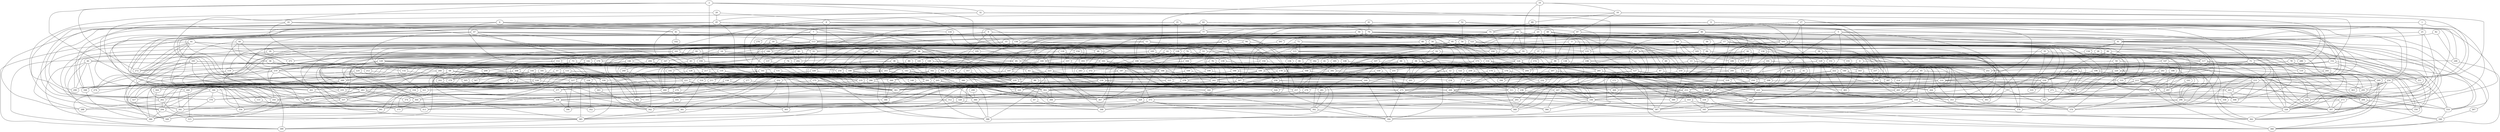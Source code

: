 strict graph "gnp_random_graph(400,0.015)" {
0;
1;
2;
3;
4;
5;
6;
7;
8;
9;
10;
11;
12;
13;
14;
15;
16;
17;
18;
19;
20;
21;
22;
23;
24;
25;
26;
27;
28;
29;
30;
31;
32;
33;
34;
35;
36;
37;
38;
39;
40;
41;
42;
43;
44;
45;
46;
47;
48;
49;
50;
51;
52;
53;
54;
55;
56;
57;
58;
59;
60;
61;
62;
63;
64;
65;
66;
67;
68;
69;
70;
71;
72;
73;
74;
75;
76;
77;
78;
79;
80;
81;
82;
83;
84;
85;
86;
87;
88;
89;
90;
91;
92;
93;
94;
95;
96;
97;
98;
99;
100;
101;
102;
103;
104;
105;
106;
107;
108;
109;
110;
111;
112;
113;
114;
115;
116;
117;
118;
119;
120;
121;
122;
123;
124;
125;
126;
127;
128;
129;
130;
131;
132;
133;
134;
135;
136;
137;
138;
139;
140;
141;
142;
143;
144;
145;
146;
147;
148;
149;
150;
151;
152;
153;
154;
155;
156;
157;
158;
159;
160;
161;
162;
163;
164;
165;
166;
167;
168;
169;
170;
171;
172;
173;
174;
175;
176;
177;
178;
179;
180;
181;
182;
183;
184;
185;
186;
187;
188;
189;
190;
191;
192;
193;
194;
195;
196;
197;
198;
199;
200;
201;
202;
203;
204;
205;
206;
207;
208;
209;
210;
211;
212;
213;
214;
215;
216;
217;
218;
219;
220;
221;
222;
223;
224;
225;
226;
227;
228;
229;
230;
231;
232;
233;
234;
235;
236;
237;
238;
239;
240;
241;
242;
243;
244;
245;
246;
247;
248;
249;
250;
251;
252;
253;
254;
255;
256;
257;
258;
259;
260;
261;
262;
263;
264;
265;
266;
267;
268;
269;
270;
271;
272;
273;
274;
275;
276;
277;
278;
279;
280;
281;
282;
283;
284;
285;
286;
287;
288;
289;
290;
291;
292;
293;
294;
295;
296;
297;
298;
299;
300;
301;
302;
303;
304;
305;
306;
307;
308;
309;
310;
311;
312;
313;
314;
315;
316;
317;
318;
319;
320;
321;
322;
323;
324;
325;
326;
327;
328;
329;
330;
331;
332;
333;
334;
335;
336;
337;
338;
339;
340;
341;
342;
343;
344;
345;
346;
347;
348;
349;
350;
351;
352;
353;
354;
355;
356;
357;
358;
359;
360;
361;
362;
363;
364;
365;
366;
367;
368;
369;
370;
371;
372;
373;
374;
375;
376;
377;
378;
379;
380;
381;
382;
383;
384;
385;
386;
387;
388;
389;
390;
391;
392;
393;
394;
395;
396;
397;
398;
399;
0 -- 34  [is_available=True, prob="0.803860289751"];
0 -- 292  [is_available=True, prob="0.362776438798"];
0 -- 198  [is_available=True, prob="1.0"];
0 -- 166  [is_available=True, prob="0.0948064575011"];
0 -- 169  [is_available=True, prob="0.67078434593"];
0 -- 43  [is_available=True, prob="0.13851104104"];
0 -- 397  [is_available=True, prob="0.87994953958"];
0 -- 14  [is_available=True, prob="0.901237604186"];
0 -- 113  [is_available=True, prob="0.766218552049"];
0 -- 372  [is_available=True, prob="0.956643808852"];
0 -- 216  [is_available=True, prob="0.68023692278"];
1 -- 25  [is_available=True, prob="0.450570810581"];
1 -- 350  [is_available=True, prob="1.0"];
1 -- 273  [is_available=True, prob="0.78910641579"];
2 -- 32  [is_available=True, prob="1.0"];
2 -- 272  [is_available=True, prob="0.397283395738"];
2 -- 360  [is_available=True, prob="0.0818031199598"];
2 -- 301  [is_available=True, prob="1.0"];
2 -- 270  [is_available=True, prob="0.902737623383"];
2 -- 48  [is_available=True, prob="1.0"];
2 -- 125  [is_available=True, prob="0.533489248447"];
3 -- 106  [is_available=True, prob="0.953439346361"];
3 -- 363  [is_available=True, prob="0.27572842253"];
3 -- 138  [is_available=True, prob="0.486786696175"];
3 -- 86  [is_available=True, prob="0.849907978805"];
3 -- 309  [is_available=True, prob="0.602758631271"];
4 -- 184  [is_available=True, prob="0.762377523691"];
4 -- 297  [is_available=True, prob="0.0979495141691"];
4 -- 163  [is_available=True, prob="0.508462807815"];
5 -- 264  [is_available=True, prob="0.150390366004"];
5 -- 298  [is_available=True, prob="0.47106670325"];
5 -- 113  [is_available=True, prob="0.533458429379"];
5 -- 306  [is_available=True, prob="0.683344691614"];
5 -- 316  [is_available=True, prob="0.444114754588"];
5 -- 253  [is_available=True, prob="0.608041080823"];
5 -- 255  [is_available=True, prob="0.828384492741"];
6 -- 354  [is_available=True, prob="0.571983717709"];
6 -- 260  [is_available=True, prob="1.0"];
6 -- 262  [is_available=True, prob="0.241929097528"];
6 -- 145  [is_available=True, prob="0.71915455846"];
6 -- 81  [is_available=True, prob="0.185219903663"];
6 -- 116  [is_available=True, prob="0.278112228677"];
7 -- 113  [is_available=True, prob="1.0"];
7 -- 394  [is_available=True, prob="0.201983428851"];
7 -- 276  [is_available=True, prob="1.0"];
7 -- 390  [is_available=True, prob="0.76429537872"];
7 -- 335  [is_available=True, prob="1.0"];
8 -- 97  [is_available=True, prob="0.874506644127"];
8 -- 290  [is_available=True, prob="0.688429030368"];
8 -- 323  [is_available=True, prob="0.730440353625"];
8 -- 135  [is_available=True, prob="0.481979172316"];
8 -- 380  [is_available=True, prob="1.0"];
8 -- 291  [is_available=True, prob="0.636453674219"];
8 -- 156  [is_available=True, prob="0.0730970716839"];
9 -- 321  [is_available=True, prob="0.209154030671"];
9 -- 226  [is_available=True, prob="0.0495810382357"];
9 -- 233  [is_available=True, prob="0.4474080128"];
9 -- 75  [is_available=True, prob="0.371243779411"];
9 -- 322  [is_available=True, prob="0.324952964481"];
9 -- 397  [is_available=True, prob="0.0297218081856"];
9 -- 354  [is_available=True, prob="0.528068088505"];
9 -- 317  [is_available=True, prob="0.347092477796"];
10 -- 105  [is_available=True, prob="0.745099898846"];
10 -- 18  [is_available=True, prob="0.876336648909"];
10 -- 55  [is_available=True, prob="0.811092909001"];
10 -- 254  [is_available=True, prob="0.695428780412"];
10 -- 23  [is_available=True, prob="0.594739324392"];
11 -- 104  [is_available=True, prob="1.0"];
11 -- 278  [is_available=True, prob="1.0"];
11 -- 197  [is_available=True, prob="1.0"];
11 -- 150  [is_available=True, prob="0.453200934742"];
11 -- 223  [is_available=True, prob="1.0"];
12 -- 347  [is_available=True, prob="1.0"];
12 -- 234  [is_available=True, prob="1.0"];
12 -- 339  [is_available=True, prob="0.691575925539"];
13 -- 106  [is_available=True, prob="0.412599696243"];
13 -- 323  [is_available=True, prob="1.0"];
13 -- 237  [is_available=True, prob="0.281102153438"];
13 -- 341  [is_available=True, prob="0.247159601413"];
14 -- 101  [is_available=True, prob="1.0"];
14 -- 392  [is_available=True, prob="0.920419045525"];
14 -- 43  [is_available=True, prob="0.245661289989"];
14 -- 238  [is_available=True, prob="0.893283313997"];
14 -- 179  [is_available=True, prob="1.0"];
14 -- 334  [is_available=True, prob="1.0"];
14 -- 371  [is_available=True, prob="0.505030725614"];
14 -- 379  [is_available=True, prob="0.0307677132068"];
14 -- 229  [is_available=True, prob="1.0"];
15 -- 128  [is_available=True, prob="1.0"];
15 -- 361  [is_available=True, prob="0.481968049576"];
15 -- 182  [is_available=True, prob="0.0854944188571"];
15 -- 385  [is_available=True, prob="0.227580141016"];
16 -- 168  [is_available=True, prob="0.404122254186"];
16 -- 41  [is_available=True, prob="0.275886650855"];
16 -- 36  [is_available=True, prob="0.798724107145"];
16 -- 157  [is_available=True, prob="0.388015633323"];
16 -- 297  [is_available=True, prob="0.129121084576"];
17 -- 160  [is_available=True, prob="0.0618996394943"];
17 -- 98  [is_available=True, prob="0.996977200925"];
17 -- 196  [is_available=True, prob="1.0"];
17 -- 86  [is_available=True, prob="0.435173242001"];
17 -- 397  [is_available=True, prob="0.0830466716551"];
17 -- 143  [is_available=True, prob="1.0"];
17 -- 370  [is_available=True, prob="0.810470638673"];
17 -- 182  [is_available=True, prob="0.00542284290874"];
18 -- 97  [is_available=True, prob="0.51292598319"];
18 -- 69  [is_available=True, prob="0.69641625269"];
18 -- 152  [is_available=True, prob="1.0"];
18 -- 188  [is_available=True, prob="0.804116873689"];
18 -- 254  [is_available=True, prob="1.0"];
19 -- 120  [is_available=True, prob="0.635608228323"];
19 -- 288  [is_available=True, prob="1.0"];
19 -- 51  [is_available=True, prob="0.14356809206"];
19 -- 292  [is_available=True, prob="0.900307406355"];
20 -- 355  [is_available=True, prob="0.573924682291"];
20 -- 45  [is_available=True, prob="0.565261385749"];
20 -- 341  [is_available=True, prob="1.0"];
21 -- 128  [is_available=True, prob="0.101524644004"];
21 -- 177  [is_available=True, prob="0.562678386909"];
21 -- 180  [is_available=True, prob="0.570164759775"];
21 -- 246  [is_available=True, prob="0.413428813615"];
21 -- 79  [is_available=True, prob="1.0"];
22 -- 101  [is_available=True, prob="0.639798318723"];
22 -- 201  [is_available=True, prob="1.0"];
22 -- 139  [is_available=True, prob="1.0"];
22 -- 337  [is_available=True, prob="0.556673467184"];
22 -- 375  [is_available=True, prob="1.0"];
22 -- 316  [is_available=True, prob="1.0"];
23 -- 332  [is_available=True, prob="0.0139776324549"];
23 -- 172  [is_available=True, prob="1.0"];
23 -- 80  [is_available=True, prob="1.0"];
23 -- 246  [is_available=True, prob="0.224805811532"];
23 -- 152  [is_available=True, prob="0.385351416347"];
23 -- 281  [is_available=True, prob="1.0"];
24 -- 81  [is_available=True, prob="0.12703224515"];
24 -- 179  [is_available=True, prob="0.996597891849"];
24 -- 227  [is_available=True, prob="0.196901388199"];
24 -- 350  [is_available=True, prob="0.0244664628347"];
24 -- 169  [is_available=True, prob="1.0"];
25 -- 296  [is_available=True, prob="0.385012378957"];
25 -- 91  [is_available=True, prob="0.255297163831"];
25 -- 295  [is_available=True, prob="1.0"];
26 -- 200  [is_available=True, prob="0.616737145233"];
26 -- 345  [is_available=True, prob="0.579118491924"];
26 -- 178  [is_available=True, prob="1.0"];
26 -- 214  [is_available=True, prob="0.614541464994"];
26 -- 198  [is_available=True, prob="1.0"];
27 -- 160  [is_available=True, prob="1.0"];
27 -- 71  [is_available=True, prob="0.835547501373"];
27 -- 77  [is_available=True, prob="1.0"];
27 -- 111  [is_available=True, prob="0.711918663175"];
27 -- 307  [is_available=True, prob="0.261187545688"];
27 -- 248  [is_available=True, prob="0.0133014870266"];
27 -- 249  [is_available=True, prob="0.634260417686"];
27 -- 189  [is_available=True, prob="0.69425177597"];
27 -- 254  [is_available=True, prob="1.0"];
27 -- 31  [is_available=True, prob="0.248077027383"];
28 -- 177  [is_available=True, prob="0.0410356683551"];
28 -- 370  [is_available=True, prob="0.668808154989"];
28 -- 317  [is_available=True, prob="0.0136705678817"];
29 -- 40  [is_available=True, prob="0.451329972847"];
29 -- 274  [is_available=True, prob="0.998927453468"];
29 -- 300  [is_available=True, prob="0.824350976343"];
29 -- 167  [is_available=True, prob="0.222374960016"];
30 -- 84  [is_available=True, prob="0.29723225313"];
31 -- 307  [is_available=True, prob="0.788220216439"];
31 -- 389  [is_available=True, prob="0.914421942166"];
31 -- 353  [is_available=True, prob="0.669380255645"];
32 -- 343  [is_available=True, prob="1.0"];
32 -- 220  [is_available=True, prob="0.546046651842"];
32 -- 45  [is_available=True, prob="0.391106539077"];
32 -- 287  [is_available=True, prob="0.00807188810596"];
33 -- 257  [is_available=True, prob="1.0"];
33 -- 100  [is_available=True, prob="0.926971660457"];
33 -- 55  [is_available=True, prob="0.214530333402"];
33 -- 301  [is_available=True, prob="0.240203625673"];
33 -- 238  [is_available=True, prob="0.111362592492"];
33 -- 176  [is_available=True, prob="1.0"];
33 -- 370  [is_available=True, prob="1.0"];
33 -- 51  [is_available=True, prob="1.0"];
33 -- 151  [is_available=True, prob="1.0"];
33 -- 90  [is_available=True, prob="0.463897375253"];
33 -- 91  [is_available=True, prob="0.787724933582"];
33 -- 316  [is_available=True, prob="1.0"];
33 -- 287  [is_available=True, prob="0.12096958283"];
34 -- 129  [is_available=True, prob="0.70869525044"];
34 -- 258  [is_available=True, prob="0.407654169043"];
34 -- 260  [is_available=True, prob="1.0"];
34 -- 137  [is_available=True, prob="1.0"];
34 -- 332  [is_available=True, prob="0.0710277438559"];
34 -- 173  [is_available=True, prob="0.902483564008"];
34 -- 256  [is_available=True, prob="1.0"];
34 -- 86  [is_available=True, prob="0.226456100205"];
34 -- 292  [is_available=True, prob="0.433341589469"];
34 -- 378  [is_available=True, prob="1.0"];
34 -- 60  [is_available=True, prob="0.477999834275"];
34 -- 319  [is_available=True, prob="0.824149799232"];
35 -- 393  [is_available=True, prob="0.265833542796"];
35 -- 351  [is_available=True, prob="0.111670921836"];
35 -- 99  [is_available=True, prob="0.79154787418"];
35 -- 316  [is_available=True, prob="0.715414046643"];
35 -- 223  [is_available=True, prob="0.69387302047"];
36 -- 231  [is_available=True, prob="0.112926938196"];
36 -- 302  [is_available=True, prob="0.790635714243"];
36 -- 210  [is_available=True, prob="1.0"];
36 -- 372  [is_available=True, prob="1.0"];
36 -- 110  [is_available=True, prob="1.0"];
37 -- 251  [is_available=True, prob="1.0"];
37 -- 100  [is_available=True, prob="1.0"];
37 -- 387  [is_available=True, prob="0.266180212678"];
37 -- 182  [is_available=True, prob="1.0"];
38 -- 353  [is_available=True, prob="1.0"];
38 -- 290  [is_available=True, prob="0.689204636322"];
38 -- 327  [is_available=True, prob="1.0"];
38 -- 306  [is_available=True, prob="1.0"];
38 -- 143  [is_available=True, prob="1.0"];
38 -- 210  [is_available=True, prob="0.523036528674"];
38 -- 378  [is_available=True, prob="1.0"];
39 -- 189  [is_available=True, prob="0.240025627684"];
39 -- 310  [is_available=True, prob="1.0"];
39 -- 151  [is_available=True, prob="0.653007990431"];
40 -- 290  [is_available=True, prob="1.0"];
40 -- 169  [is_available=True, prob="1.0"];
40 -- 386  [is_available=True, prob="0.238231518726"];
40 -- 302  [is_available=True, prob="0.442184759268"];
40 -- 349  [is_available=True, prob="1.0"];
40 -- 274  [is_available=True, prob="0.612464613924"];
41 -- 176  [is_available=True, prob="0.0586087224704"];
41 -- 368  [is_available=True, prob="0.127334400412"];
41 -- 294  [is_available=True, prob="1.0"];
41 -- 353  [is_available=True, prob="0.72153418473"];
42 -- 225  [is_available=True, prob="0.543261195278"];
42 -- 79  [is_available=True, prob="0.355325391527"];
42 -- 305  [is_available=True, prob="1.0"];
42 -- 291  [is_available=True, prob="0.436162750263"];
42 -- 71  [is_available=True, prob="1.0"];
43 -- 209  [is_available=True, prob="0.486465730265"];
43 -- 311  [is_available=True, prob="1.0"];
43 -- 344  [is_available=True, prob="0.672019035121"];
43 -- 57  [is_available=True, prob="0.882020577249"];
44 -- 132  [is_available=True, prob="0.733485338786"];
44 -- 115  [is_available=True, prob="0.98485964033"];
44 -- 53  [is_available=True, prob="0.336568402824"];
44 -- 343  [is_available=True, prob="0.367142796286"];
44 -- 58  [is_available=True, prob="0.214967661257"];
44 -- 63  [is_available=True, prob="0.755476897315"];
45 -- 288  [is_available=True, prob="0.248714203177"];
45 -- 361  [is_available=True, prob="0.359867742838"];
45 -- 75  [is_available=True, prob="0.471977953886"];
45 -- 301  [is_available=True, prob="1.0"];
45 -- 367  [is_available=True, prob="0.854251273398"];
45 -- 371  [is_available=True, prob="0.644019285926"];
45 -- 255  [is_available=True, prob="0.751846519494"];
46 -- 100  [is_available=True, prob="0.620628565223"];
46 -- 103  [is_available=True, prob="0.998268228888"];
46 -- 395  [is_available=True, prob="0.57374523277"];
46 -- 319  [is_available=True, prob="0.846824626818"];
46 -- 182  [is_available=True, prob="1.0"];
46 -- 218  [is_available=True, prob="0.246076101292"];
46 -- 95  [is_available=True, prob="0.40604616663"];
46 -- 127  [is_available=True, prob="1.0"];
47 -- 228  [is_available=True, prob="0.891893361257"];
47 -- 229  [is_available=True, prob="0.874711760043"];
47 -- 301  [is_available=True, prob="0.899979868577"];
47 -- 142  [is_available=True, prob="1.0"];
47 -- 272  [is_available=True, prob="0.320760467621"];
47 -- 188  [is_available=True, prob="1.0"];
47 -- 94  [is_available=True, prob="0.0037579306478"];
47 -- 165  [is_available=True, prob="0.931225502914"];
48 -- 219  [is_available=True, prob="0.0149507956177"];
48 -- 117  [is_available=True, prob="1.0"];
48 -- 243  [is_available=True, prob="0.376188184047"];
49 -- 96  [is_available=True, prob="0.660548392858"];
49 -- 71  [is_available=True, prob="1.0"];
49 -- 232  [is_available=True, prob="1.0"];
49 -- 80  [is_available=True, prob="0.51749254068"];
49 -- 117  [is_available=True, prob="1.0"];
49 -- 90  [is_available=True, prob="0.963355912197"];
50 -- 385  [is_available=True, prob="0.0727793459353"];
50 -- 121  [is_available=True, prob="0.781971299693"];
50 -- 114  [is_available=True, prob="0.975711072164"];
50 -- 162  [is_available=True, prob="0.0142300340979"];
50 -- 95  [is_available=True, prob="1.0"];
51 -- 388  [is_available=True, prob="0.492597701951"];
51 -- 117  [is_available=True, prob="0.327945140117"];
51 -- 141  [is_available=True, prob="0.202653870037"];
52 -- 242  [is_available=True, prob="0.852438019752"];
52 -- 99  [is_available=True, prob="1.0"];
52 -- 77  [is_available=True, prob="0.347889486261"];
52 -- 54  [is_available=True, prob="0.736525075433"];
52 -- 127  [is_available=True, prob="0.58878589979"];
53 -- 176  [is_available=True, prob="1.0"];
53 -- 234  [is_available=True, prob="0.8487198904"];
53 -- 155  [is_available=True, prob="0.11360215081"];
53 -- 85  [is_available=True, prob="0.0908541619069"];
54 -- 128  [is_available=True, prob="0.0196565268619"];
54 -- 150  [is_available=True, prob="1.0"];
54 -- 295  [is_available=True, prob="1.0"];
54 -- 246  [is_available=True, prob="0.967555845686"];
54 -- 87  [is_available=True, prob="0.281390143196"];
54 -- 350  [is_available=True, prob="0.422042019484"];
54 -- 319  [is_available=True, prob="1.0"];
55 -- 287  [is_available=True, prob="1.0"];
55 -- 107  [is_available=True, prob="0.575627607125"];
55 -- 235  [is_available=True, prob="0.90459117401"];
56 -- 291  [is_available=True, prob="0.0730677798461"];
56 -- 139  [is_available=True, prob="0.599808994885"];
56 -- 85  [is_available=True, prob="0.899913741023"];
56 -- 142  [is_available=True, prob="0.442130282248"];
57 -- 336  [is_available=True, prob="0.343941168851"];
57 -- 289  [is_available=True, prob="0.521366054224"];
57 -- 303  [is_available=True, prob="1.0"];
58 -- 272  [is_available=True, prob="1.0"];
58 -- 212  [is_available=True, prob="0.529345245055"];
58 -- 330  [is_available=True, prob="0.267232148246"];
59 -- 316  [is_available=True, prob="0.815309997588"];
59 -- 220  [is_available=True, prob="1.0"];
59 -- 175  [is_available=True, prob="1.0"];
60 -- 216  [is_available=True, prob="0.637237693459"];
60 -- 238  [is_available=True, prob="0.129845197784"];
61 -- 96  [is_available=True, prob="0.708100291677"];
61 -- 194  [is_available=True, prob="0.235543809993"];
61 -- 68  [is_available=True, prob="0.691834877357"];
61 -- 391  [is_available=True, prob="0.919354092978"];
61 -- 201  [is_available=True, prob="0.676078415429"];
61 -- 399  [is_available=True, prob="0.117564104665"];
61 -- 272  [is_available=True, prob="0.977501307891"];
61 -- 307  [is_available=True, prob="0.243293530112"];
61 -- 375  [is_available=True, prob="1.0"];
61 -- 313  [is_available=True, prob="0.196967731365"];
62 -- 320  [is_available=True, prob="0.811029685541"];
62 -- 290  [is_available=True, prob="0.148398884068"];
62 -- 393  [is_available=True, prob="0.709204984401"];
62 -- 237  [is_available=True, prob="0.251216708305"];
62 -- 77  [is_available=True, prob="0.341836142013"];
62 -- 215  [is_available=True, prob="1.0"];
62 -- 348  [is_available=True, prob="1.0"];
63 -- 281  [is_available=True, prob="0.663693588345"];
63 -- 67  [is_available=True, prob="1.0"];
63 -- 361  [is_available=True, prob="0.525969909249"];
63 -- 287  [is_available=True, prob="0.0855663167949"];
64 -- 130  [is_available=True, prob="0.0648719657939"];
64 -- 394  [is_available=True, prob="0.504929222784"];
64 -- 238  [is_available=True, prob="0.16911403409"];
64 -- 83  [is_available=True, prob="0.128411969301"];
64 -- 375  [is_available=True, prob="0.768809402785"];
64 -- 189  [is_available=True, prob="0.998973090357"];
65 -- 345  [is_available=True, prob="0.294989790731"];
65 -- 211  [is_available=True, prob="0.821753646697"];
65 -- 318  [is_available=True, prob="0.939601123346"];
65 -- 271  [is_available=True, prob="0.926597107266"];
66 -- 204  [is_available=True, prob="1.0"];
66 -- 242  [is_available=True, prob="1.0"];
66 -- 140  [is_available=True, prob="0.0321652110114"];
66 -- 244  [is_available=True, prob="0.000850614264722"];
66 -- 262  [is_available=True, prob="1.0"];
67 -- 398  [is_available=True, prob="0.664592550695"];
68 -- 227  [is_available=True, prob="0.310477035514"];
68 -- 325  [is_available=True, prob="0.789466574603"];
68 -- 393  [is_available=True, prob="0.653659020691"];
68 -- 268  [is_available=True, prob="0.6651385381"];
68 -- 377  [is_available=True, prob="0.583176201193"];
68 -- 283  [is_available=True, prob="0.366728009563"];
69 -- 75  [is_available=True, prob="0.311178161149"];
70 -- 164  [is_available=True, prob="1.0"];
70 -- 325  [is_available=True, prob="0.679330564441"];
70 -- 243  [is_available=True, prob="1.0"];
70 -- 109  [is_available=True, prob="0.390913485775"];
70 -- 275  [is_available=True, prob="0.831404374289"];
70 -- 90  [is_available=True, prob="0.0748359469779"];
71 -- 251  [is_available=True, prob="0.245803669028"];
71 -- 358  [is_available=True, prob="0.344506829335"];
71 -- 370  [is_available=True, prob="1.0"];
71 -- 215  [is_available=True, prob="0.322870462692"];
71 -- 266  [is_available=True, prob="1.0"];
72 -- 201  [is_available=True, prob="0.786426885492"];
72 -- 204  [is_available=True, prob="0.186292557448"];
72 -- 206  [is_available=True, prob="1.0"];
72 -- 90  [is_available=True, prob="0.655265995781"];
72 -- 123  [is_available=True, prob="0.154608730375"];
72 -- 223  [is_available=True, prob="0.899353530067"];
73 -- 338  [is_available=True, prob="0.359262401258"];
73 -- 203  [is_available=True, prob="0.725481682913"];
73 -- 370  [is_available=True, prob="1.0"];
73 -- 119  [is_available=True, prob="1.0"];
74 -- 328  [is_available=True, prob="0.536286951986"];
74 -- 284  [is_available=True, prob="1.0"];
74 -- 221  [is_available=True, prob="0.372647992347"];
74 -- 143  [is_available=True, prob="0.361013093938"];
75 -- 294  [is_available=True, prob="0.000127871079372"];
75 -- 392  [is_available=True, prob="1.0"];
75 -- 254  [is_available=True, prob="0.622038196933"];
75 -- 95  [is_available=True, prob="0.583704895702"];
76 -- 304  [is_available=True, prob="0.0415995487305"];
76 -- 106  [is_available=True, prob="0.864157499016"];
76 -- 324  [is_available=True, prob="0.894435421885"];
76 -- 190  [is_available=True, prob="0.334836489081"];
77 -- 283  [is_available=True, prob="0.600805040333"];
77 -- 361  [is_available=True, prob="0.17100890032"];
77 -- 213  [is_available=True, prob="0.17818492024"];
77 -- 156  [is_available=True, prob="0.0762678728389"];
77 -- 245  [is_available=True, prob="0.389175763804"];
78 -- 336  [is_available=True, prob="0.677793918652"];
78 -- 249  [is_available=True, prob="0.35487128011"];
78 -- 251  [is_available=True, prob="0.447776849092"];
78 -- 351  [is_available=True, prob="0.128988271632"];
79 -- 160  [is_available=True, prob="0.695747830849"];
79 -- 355  [is_available=True, prob="0.97079634341"];
79 -- 261  [is_available=True, prob="0.532305292807"];
79 -- 357  [is_available=True, prob="0.316855147904"];
79 -- 104  [is_available=True, prob="0.359963441343"];
79 -- 125  [is_available=True, prob="0.433770286204"];
79 -- 368  [is_available=True, prob="0.59577787431"];
79 -- 121  [is_available=True, prob="1.0"];
79 -- 250  [is_available=True, prob="0.894605881813"];
79 -- 219  [is_available=True, prob="1.0"];
79 -- 106  [is_available=True, prob="1.0"];
79 -- 127  [is_available=True, prob="0.421483855055"];
80 -- 320  [is_available=True, prob="0.74082433514"];
80 -- 204  [is_available=True, prob="0.194679421589"];
80 -- 240  [is_available=True, prob="0.370809256596"];
80 -- 84  [is_available=True, prob="0.630919943362"];
80 -- 88  [is_available=True, prob="0.900588779323"];
80 -- 216  [is_available=True, prob="0.402320852087"];
81 -- 113  [is_available=True, prob="0.247419591348"];
81 -- 136  [is_available=True, prob="0.83217807587"];
81 -- 102  [is_available=True, prob="0.349033976551"];
82 -- 248  [is_available=True, prob="0.92915086091"];
82 -- 91  [is_available=True, prob="1.0"];
83 -- 275  [is_available=True, prob="0.804389802931"];
83 -- 301  [is_available=True, prob="0.296732181214"];
83 -- 334  [is_available=True, prob="0.360209410469"];
84 -- 353  [is_available=True, prob="0.234775938758"];
84 -- 110  [is_available=True, prob="0.0234085578062"];
84 -- 182  [is_available=True, prob="0.110140799779"];
84 -- 313  [is_available=True, prob="0.267171744852"];
85 -- 321  [is_available=True, prob="1.0"];
85 -- 231  [is_available=True, prob="0.0910696768849"];
85 -- 204  [is_available=True, prob="0.744807801338"];
85 -- 144  [is_available=True, prob="0.459442735825"];
86 -- 230  [is_available=True, prob="1.0"];
86 -- 267  [is_available=True, prob="1.0"];
86 -- 370  [is_available=True, prob="0.55886493247"];
86 -- 117  [is_available=True, prob="0.300198083818"];
86 -- 374  [is_available=True, prob="1.0"];
87 -- 242  [is_available=True, prob="0.137751740658"];
87 -- 214  [is_available=True, prob="0.0519907103099"];
88 -- 225  [is_available=True, prob="1.0"];
88 -- 320  [is_available=True, prob="0.843945788111"];
88 -- 391  [is_available=True, prob="0.734749236931"];
89 -- 385  [is_available=True, prob="1.0"];
89 -- 282  [is_available=True, prob="0.510876973874"];
90 -- 302  [is_available=True, prob="0.146359530564"];
90 -- 168  [is_available=True, prob="0.0923435042195"];
90 -- 253  [is_available=True, prob="0.671833633499"];
91 -- 134  [is_available=True, prob="0.639841522445"];
91 -- 210  [is_available=True, prob="1.0"];
91 -- 397  [is_available=True, prob="0.874376943365"];
91 -- 273  [is_available=True, prob="0.187450939797"];
91 -- 315  [is_available=True, prob="1.0"];
91 -- 382  [is_available=True, prob="1.0"];
91 -- 351  [is_available=True, prob="0.147675433708"];
92 -- 112  [is_available=True, prob="0.810135938407"];
92 -- 169  [is_available=True, prob="0.690195301842"];
92 -- 194  [is_available=True, prob="0.0691543722787"];
92 -- 399  [is_available=True, prob="1.0"];
93 -- 292  [is_available=True, prob="0.182809875209"];
93 -- 382  [is_available=True, prob="0.152016774458"];
93 -- 342  [is_available=True, prob="0.436025937478"];
93 -- 151  [is_available=True, prob="0.200822139709"];
93 -- 124  [is_available=True, prob="1.0"];
93 -- 317  [is_available=True, prob="1.0"];
93 -- 350  [is_available=True, prob="0.0659542922108"];
94 -- 161  [is_available=True, prob="0.702421240525"];
94 -- 257  [is_available=True, prob="0.653237563118"];
94 -- 266  [is_available=True, prob="0.0562591983012"];
94 -- 178  [is_available=True, prob="0.839474671636"];
94 -- 127  [is_available=True, prob="0.782027501587"];
95 -- 128  [is_available=True, prob="0.492600719614"];
95 -- 160  [is_available=True, prob="0.779656289083"];
95 -- 99  [is_available=True, prob="0.210614936337"];
95 -- 167  [is_available=True, prob="0.912899977681"];
95 -- 202  [is_available=True, prob="0.227932094082"];
95 -- 333  [is_available=True, prob="1.0"];
95 -- 339  [is_available=True, prob="0.127196922137"];
95 -- 255  [is_available=True, prob="0.589469096665"];
96 -- 320  [is_available=True, prob="1.0"];
96 -- 145  [is_available=True, prob="0.531783985537"];
96 -- 108  [is_available=True, prob="0.234163631762"];
96 -- 373  [is_available=True, prob="1.0"];
96 -- 382  [is_available=True, prob="0.0583792789075"];
97 -- 99  [is_available=True, prob="0.213852865837"];
97 -- 103  [is_available=True, prob="0.740353389425"];
97 -- 387  [is_available=True, prob="1.0"];
97 -- 157  [is_available=True, prob="0.773541002081"];
98 -- 259  [is_available=True, prob="1.0"];
98 -- 232  [is_available=True, prob="0.155686486276"];
98 -- 393  [is_available=True, prob="0.437528561421"];
98 -- 242  [is_available=True, prob="1.0"];
98 -- 308  [is_available=True, prob="0.0568513983138"];
98 -- 124  [is_available=True, prob="0.678528846396"];
99 -- 257  [is_available=True, prob="0.304492820149"];
99 -- 204  [is_available=True, prob="1.0"];
100 -- 291  [is_available=True, prob="0.198382719542"];
100 -- 388  [is_available=True, prob="1.0"];
100 -- 170  [is_available=True, prob="0.352095430744"];
100 -- 332  [is_available=True, prob="0.12032416209"];
101 -- 132  [is_available=True, prob="0.977087614696"];
101 -- 325  [is_available=True, prob="1.0"];
101 -- 203  [is_available=True, prob="1.0"];
101 -- 238  [is_available=True, prob="0.35407518839"];
101 -- 369  [is_available=True, prob="0.971352356634"];
103 -- 161  [is_available=True, prob="0.365786502497"];
103 -- 269  [is_available=True, prob="0.244437132151"];
103 -- 368  [is_available=True, prob="0.911122621548"];
103 -- 310  [is_available=True, prob="0.358750601241"];
103 -- 317  [is_available=True, prob="0.390786591279"];
104 -- 292  [is_available=True, prob="0.878811857191"];
104 -- 124  [is_available=True, prob="0.837302458384"];
104 -- 297  [is_available=True, prob="0.259718478372"];
105 -- 323  [is_available=True, prob="0.572587149346"];
105 -- 228  [is_available=True, prob="1.0"];
105 -- 146  [is_available=True, prob="0.285960972024"];
105 -- 317  [is_available=True, prob="1.0"];
106 -- 298  [is_available=True, prob="0.695497028862"];
106 -- 242  [is_available=True, prob="0.316169469874"];
106 -- 365  [is_available=True, prob="0.726411155188"];
106 -- 397  [is_available=True, prob="0.0830617628625"];
106 -- 158  [is_available=True, prob="0.397368592704"];
107 -- 282  [is_available=True, prob="0.518074900819"];
107 -- 285  [is_available=True, prob="0.311669940997"];
107 -- 302  [is_available=True, prob="0.8640965495"];
108 -- 232  [is_available=True, prob="0.36370591221"];
108 -- 163  [is_available=True, prob="0.567009536975"];
108 -- 243  [is_available=True, prob="1.0"];
108 -- 235  [is_available=True, prob="0.311252552416"];
109 -- 336  [is_available=True, prob="0.892544441996"];
109 -- 211  [is_available=True, prob="0.686265503683"];
109 -- 278  [is_available=True, prob="0.61803619075"];
110 -- 326  [is_available=True, prob="0.366272983775"];
111 -- 128  [is_available=True, prob="0.0689037159676"];
111 -- 224  [is_available=True, prob="0.966440932362"];
111 -- 355  [is_available=True, prob="0.578919758928"];
111 -- 231  [is_available=True, prob="0.612398013044"];
111 -- 307  [is_available=True, prob="0.0349882379258"];
111 -- 190  [is_available=True, prob="1.0"];
112 -- 256  [is_available=True, prob="0.511464114541"];
112 -- 348  [is_available=True, prob="0.714284535868"];
112 -- 381  [is_available=True, prob="0.0981632719421"];
113 -- 264  [is_available=True, prob="0.0418728105403"];
113 -- 361  [is_available=True, prob="0.775220546466"];
113 -- 343  [is_available=True, prob="0.168334514503"];
113 -- 119  [is_available=True, prob="0.319941930403"];
113 -- 154  [is_available=True, prob="0.908554156202"];
114 -- 291  [is_available=True, prob="1.0"];
114 -- 362  [is_available=True, prob="0.0277768765561"];
114 -- 204  [is_available=True, prob="0.219980291344"];
114 -- 272  [is_available=True, prob="1.0"];
114 -- 220  [is_available=True, prob="0.367995355351"];
115 -- 313  [is_available=True, prob="0.326658999227"];
116 -- 239  [is_available=True, prob="1.0"];
117 -- 229  [is_available=True, prob="0.0932358857359"];
117 -- 326  [is_available=True, prob="1.0"];
117 -- 233  [is_available=True, prob="0.397469864175"];
117 -- 245  [is_available=True, prob="0.301106055252"];
117 -- 287  [is_available=True, prob="0.0557021341373"];
118 -- 355  [is_available=True, prob="0.215807800372"];
118 -- 283  [is_available=True, prob="0.0433226087421"];
118 -- 157  [is_available=True, prob="0.904748778388"];
118 -- 238  [is_available=True, prob="0.395885288949"];
118 -- 367  [is_available=True, prob="0.958862360209"];
119 -- 268  [is_available=True, prob="0.089216876255"];
120 -- 289  [is_available=True, prob="0.365388483006"];
120 -- 323  [is_available=True, prob="0.178851078764"];
120 -- 364  [is_available=True, prob="0.205446021473"];
120 -- 170  [is_available=True, prob="0.770178772996"];
120 -- 236  [is_available=True, prob="0.511659635311"];
120 -- 335  [is_available=True, prob="0.569269772654"];
120 -- 209  [is_available=True, prob="1.0"];
121 -- 389  [is_available=True, prob="1.0"];
121 -- 230  [is_available=True, prob="0.448312031338"];
121 -- 122  [is_available=True, prob="0.0270241886104"];
121 -- 123  [is_available=True, prob="0.956532677174"];
121 -- 348  [is_available=True, prob="1.0"];
121 -- 125  [is_available=True, prob="0.297398263696"];
122 -- 234  [is_available=True, prob="1.0"];
122 -- 340  [is_available=True, prob="1.0"];
122 -- 306  [is_available=True, prob="1.0"];
123 -- 164  [is_available=True, prob="1.0"];
123 -- 362  [is_available=True, prob="1.0"];
123 -- 398  [is_available=True, prob="0.974967320984"];
123 -- 136  [is_available=True, prob="1.0"];
123 -- 370  [is_available=True, prob="0.252266862319"];
123 -- 380  [is_available=True, prob="1.0"];
123 -- 394  [is_available=True, prob="0.457040629417"];
124 -- 390  [is_available=True, prob="0.317348554914"];
124 -- 329  [is_available=True, prob="1.0"];
124 -- 362  [is_available=True, prob="0.410765041142"];
124 -- 203  [is_available=True, prob="0.18320215378"];
124 -- 285  [is_available=True, prob="0.00816368028695"];
125 -- 198  [is_available=True, prob="1.0"];
125 -- 278  [is_available=True, prob="0.161423646674"];
125 -- 251  [is_available=True, prob="0.0640207004476"];
126 -- 306  [is_available=True, prob="0.282687190187"];
126 -- 379  [is_available=True, prob="0.427843568083"];
126 -- 175  [is_available=True, prob="0.580067902586"];
127 -- 359  [is_available=True, prob="0.20992378373"];
127 -- 205  [is_available=True, prob="0.571402550655"];
127 -- 397  [is_available=True, prob="0.349253055288"];
127 -- 381  [is_available=True, prob="1.0"];
127 -- 318  [is_available=True, prob="0.208990772426"];
128 -- 160  [is_available=True, prob="0.570264466257"];
128 -- 260  [is_available=True, prob="0.149239463591"];
128 -- 278  [is_available=True, prob="1.0"];
128 -- 326  [is_available=True, prob="1.0"];
128 -- 329  [is_available=True, prob="0.575001732545"];
128 -- 145  [is_available=True, prob="0.764391007346"];
128 -- 308  [is_available=True, prob="0.506359778857"];
129 -- 197  [is_available=True, prob="1.0"];
129 -- 296  [is_available=True, prob="0.913735892644"];
129 -- 203  [is_available=True, prob="0.659299333032"];
129 -- 269  [is_available=True, prob="0.324486555245"];
129 -- 251  [is_available=True, prob="1.0"];
129 -- 318  [is_available=True, prob="0.66308453803"];
130 -- 145  [is_available=True, prob="0.0780316749194"];
130 -- 298  [is_available=True, prob="0.686309307301"];
130 -- 376  [is_available=True, prob="0.899245501823"];
131 -- 364  [is_available=True, prob="0.732169940459"];
131 -- 229  [is_available=True, prob="0.803287754034"];
132 -- 379  [is_available=True, prob="0.374803355575"];
133 -- 228  [is_available=True, prob="1.0"];
133 -- 391  [is_available=True, prob="0.465826530906"];
133 -- 202  [is_available=True, prob="0.400416562798"];
133 -- 205  [is_available=True, prob="0.13497020287"];
133 -- 310  [is_available=True, prob="0.633615283121"];
133 -- 330  [is_available=True, prob="0.370157011106"];
134 -- 160  [is_available=True, prob="0.334676232102"];
134 -- 280  [is_available=True, prob="0.564208412525"];
134 -- 147  [is_available=True, prob="0.529723366202"];
135 -- 337  [is_available=True, prob="1.0"];
135 -- 300  [is_available=True, prob="0.188509079279"];
135 -- 286  [is_available=True, prob="0.720633452594"];
136 -- 168  [is_available=True, prob="0.510274470598"];
136 -- 344  [is_available=True, prob="0.838533063412"];
137 -- 176  [is_available=True, prob="0.730621891685"];
137 -- 227  [is_available=True, prob="0.231279349063"];
138 -- 204  [is_available=True, prob="1.0"];
138 -- 325  [is_available=True, prob="1.0"];
138 -- 383  [is_available=True, prob="1.0"];
139 -- 166  [is_available=True, prob="0.783090512107"];
139 -- 262  [is_available=True, prob="0.349755580701"];
139 -- 204  [is_available=True, prob="0.6307429916"];
139 -- 366  [is_available=True, prob="0.0287795590514"];
140 -- 368  [is_available=True, prob="0.844582667602"];
140 -- 252  [is_available=True, prob="0.683954517074"];
140 -- 322  [is_available=True, prob="0.37863400444"];
140 -- 214  [is_available=True, prob="0.477439004977"];
141 -- 225  [is_available=True, prob="0.280004508586"];
141 -- 392  [is_available=True, prob="0.274430120445"];
141 -- 305  [is_available=True, prob="0.758732948693"];
141 -- 148  [is_available=True, prob="1.0"];
141 -- 341  [is_available=True, prob="0.466175378992"];
142 -- 208  [is_available=True, prob="0.33462834984"];
142 -- 347  [is_available=True, prob="0.35239113354"];
142 -- 166  [is_available=True, prob="0.572816622564"];
142 -- 257  [is_available=True, prob="1.0"];
142 -- 176  [is_available=True, prob="0.953535740633"];
142 -- 335  [is_available=True, prob="0.471047479436"];
143 -- 225  [is_available=True, prob="0.0405558474461"];
143 -- 360  [is_available=True, prob="1.0"];
143 -- 336  [is_available=True, prob="1.0"];
143 -- 380  [is_available=True, prob="0.125613249605"];
143 -- 286  [is_available=True, prob="0.545587706817"];
144 -- 315  [is_available=True, prob="1.0"];
144 -- 228  [is_available=True, prob="0.405034530166"];
144 -- 329  [is_available=True, prob="1.0"];
144 -- 375  [is_available=True, prob="0.348280397254"];
144 -- 379  [is_available=True, prob="0.963601287956"];
144 -- 382  [is_available=True, prob="0.278456813404"];
145 -- 262  [is_available=True, prob="0.956512592277"];
145 -- 192  [is_available=True, prob="0.177606162762"];
145 -- 370  [is_available=True, prob="0.807653469083"];
145 -- 242  [is_available=True, prob="1.0"];
146 -- 240  [is_available=True, prob="0.312637126466"];
146 -- 387  [is_available=True, prob="0.749671373281"];
146 -- 390  [is_available=True, prob="1.0"];
146 -- 289  [is_available=True, prob="0.857445129742"];
146 -- 208  [is_available=True, prob="0.658634356587"];
146 -- 342  [is_available=True, prob="0.320137187895"];
146 -- 343  [is_available=True, prob="0.811174991253"];
147 -- 186  [is_available=True, prob="1.0"];
147 -- 356  [is_available=True, prob="0.272474179604"];
147 -- 218  [is_available=True, prob="0.569205936503"];
148 -- 320  [is_available=True, prob="0.832955064866"];
149 -- 260  [is_available=True, prob="1.0"];
149 -- 203  [is_available=True, prob="0.810726335966"];
149 -- 302  [is_available=True, prob="0.764013561062"];
149 -- 178  [is_available=True, prob="0.621874712654"];
149 -- 356  [is_available=True, prob="0.521054303255"];
149 -- 188  [is_available=True, prob="0.740094437936"];
150 -- 256  [is_available=True, prob="0.114531093233"];
150 -- 329  [is_available=True, prob="1.0"];
150 -- 170  [is_available=True, prob="0.773576239516"];
151 -- 222  [is_available=True, prob="0.303886082398"];
152 -- 196  [is_available=True, prob="1.0"];
152 -- 356  [is_available=True, prob="0.246979150385"];
152 -- 241  [is_available=True, prob="0.599782072362"];
152 -- 249  [is_available=True, prob="0.328251681667"];
152 -- 190  [is_available=True, prob="0.691463235169"];
153 -- 230  [is_available=True, prob="0.0759996023044"];
153 -- 297  [is_available=True, prob="0.215704378354"];
153 -- 397  [is_available=True, prob="1.0"];
153 -- 336  [is_available=True, prob="1.0"];
153 -- 210  [is_available=True, prob="0.841123775518"];
153 -- 376  [is_available=True, prob="0.374499828634"];
154 -- 355  [is_available=True, prob="1.0"];
154 -- 179  [is_available=True, prob="0.889960369018"];
154 -- 157  [is_available=True, prob="0.49659262829"];
154 -- 326  [is_available=True, prob="0.511097527911"];
155 -- 163  [is_available=True, prob="1.0"];
156 -- 161  [is_available=True, prob="1.0"];
156 -- 387  [is_available=True, prob="0.0647623474438"];
156 -- 302  [is_available=True, prob="0.545873001673"];
156 -- 182  [is_available=True, prob="0.749658520972"];
157 -- 200  [is_available=True, prob="0.794598590356"];
157 -- 204  [is_available=True, prob="1.0"];
157 -- 398  [is_available=True, prob="0.0115480993729"];
157 -- 217  [is_available=True, prob="0.83829117922"];
157 -- 188  [is_available=True, prob="0.521554670359"];
158 -- 284  [is_available=True, prob="0.00382266774683"];
158 -- 180  [is_available=True, prob="1.0"];
158 -- 321  [is_available=True, prob="0.445070497232"];
159 -- 314  [is_available=True, prob="0.9180606082"];
159 -- 244  [is_available=True, prob="0.0288145767894"];
159 -- 366  [is_available=True, prob="0.240634151487"];
160 -- 192  [is_available=True, prob="0.257345335341"];
160 -- 197  [is_available=True, prob="0.0511377454746"];
160 -- 257  [is_available=True, prob="1.0"];
160 -- 264  [is_available=True, prob="0.935267459643"];
160 -- 300  [is_available=True, prob="0.478808022271"];
160 -- 176  [is_available=True, prob="0.309583910829"];
161 -- 354  [is_available=True, prob="0.296067469373"];
161 -- 229  [is_available=True, prob="0.967865026611"];
161 -- 265  [is_available=True, prob="0.169927639349"];
161 -- 206  [is_available=True, prob="0.462262262155"];
161 -- 399  [is_available=True, prob="0.881854552707"];
162 -- 229  [is_available=True, prob="0.0771384165466"];
162 -- 294  [is_available=True, prob="0.365471967416"];
162 -- 300  [is_available=True, prob="0.327228219905"];
162 -- 304  [is_available=True, prob="0.647781092631"];
162 -- 242  [is_available=True, prob="1.0"];
162 -- 293  [is_available=True, prob="0.989087962556"];
163 -- 383  [is_available=True, prob="0.43716788515"];
163 -- 307  [is_available=True, prob="0.858530702564"];
163 -- 215  [is_available=True, prob="0.341343568331"];
163 -- 255  [is_available=True, prob="0.0395176790513"];
164 -- 344  [is_available=True, prob="0.676484677719"];
164 -- 235  [is_available=True, prob="1.0"];
164 -- 199  [is_available=True, prob="0.808823041585"];
165 -- 376  [is_available=True, prob="0.605236475443"];
165 -- 177  [is_available=True, prob="0.364802431191"];
165 -- 219  [is_available=True, prob="0.182979807475"];
166 -- 323  [is_available=True, prob="0.192911609868"];
166 -- 339  [is_available=True, prob="0.557994774352"];
166 -- 341  [is_available=True, prob="0.740889472698"];
166 -- 278  [is_available=True, prob="0.775220045622"];
166 -- 377  [is_available=True, prob="1.0"];
166 -- 314  [is_available=True, prob="1.0"];
166 -- 287  [is_available=True, prob="1.0"];
167 -- 217  [is_available=True, prob="0.642015266014"];
167 -- 361  [is_available=True, prob="0.921720450818"];
167 -- 212  [is_available=True, prob="1.0"];
168 -- 257  [is_available=True, prob="0.383370511793"];
168 -- 389  [is_available=True, prob="0.328882919318"];
168 -- 230  [is_available=True, prob="0.123945342516"];
168 -- 331  [is_available=True, prob="0.922813384766"];
168 -- 379  [is_available=True, prob="1.0"];
169 -- 211  [is_available=True, prob="0.162615109763"];
169 -- 244  [is_available=True, prob="0.151765660376"];
170 -- 320  [is_available=True, prob="0.777671647254"];
170 -- 390  [is_available=True, prob="0.166054609155"];
170 -- 397  [is_available=True, prob="1.0"];
170 -- 279  [is_available=True, prob="0.327802848253"];
170 -- 284  [is_available=True, prob="0.43047765522"];
171 -- 369  [is_available=True, prob="1.0"];
172 -- 187  [is_available=True, prob="0.278929312968"];
172 -- 269  [is_available=True, prob="1.0"];
173 -- 336  [is_available=True, prob="0.0330762227137"];
173 -- 201  [is_available=True, prob="0.701701937241"];
173 -- 266  [is_available=True, prob="0.220087191154"];
173 -- 393  [is_available=True, prob="0.529277003619"];
174 -- 275  [is_available=True, prob="0.342018633735"];
174 -- 316  [is_available=True, prob="0.267944485014"];
174 -- 390  [is_available=True, prob="0.478508208382"];
174 -- 239  [is_available=True, prob="0.0886945662463"];
175 -- 336  [is_available=True, prob="1.0"];
175 -- 377  [is_available=True, prob="0.122177014325"];
175 -- 399  [is_available=True, prob="1.0"];
176 -- 291  [is_available=True, prob="0.925379616984"];
176 -- 229  [is_available=True, prob="0.241380263347"];
177 -- 200  [is_available=True, prob="0.161005772364"];
178 -- 334  [is_available=True, prob="0.404972672113"];
178 -- 316  [is_available=True, prob="0.956646421854"];
179 -- 208  [is_available=True, prob="0.629134221378"];
179 -- 275  [is_available=True, prob="0.712748534788"];
179 -- 313  [is_available=True, prob="0.23757419553"];
179 -- 187  [is_available=True, prob="1.0"];
180 -- 262  [is_available=True, prob="0.963323785946"];
180 -- 378  [is_available=True, prob="0.037380517176"];
180 -- 398  [is_available=True, prob="0.431238791015"];
181 -- 379  [is_available=True, prob="0.999066544942"];
181 -- 365  [is_available=True, prob="0.920543900164"];
182 -- 231  [is_available=True, prob="0.543987608853"];
182 -- 203  [is_available=True, prob="1.0"];
182 -- 279  [is_available=True, prob="0.944797054399"];
183 -- 256  [is_available=True, prob="1.0"];
183 -- 294  [is_available=True, prob="0.0839545398078"];
183 -- 330  [is_available=True, prob="1.0"];
183 -- 337  [is_available=True, prob="0.41298303998"];
183 -- 341  [is_available=True, prob="0.368243490915"];
183 -- 349  [is_available=True, prob="0.526489298544"];
184 -- 336  [is_available=True, prob="1.0"];
184 -- 298  [is_available=True, prob="0.00472554531596"];
185 -- 203  [is_available=True, prob="0.531598694034"];
185 -- 213  [is_available=True, prob="0.542962129075"];
186 -- 318  [is_available=True, prob="0.975938993545"];
186 -- 215  [is_available=True, prob="0.915160281939"];
187 -- 234  [is_available=True, prob="1.0"];
187 -- 314  [is_available=True, prob="1.0"];
187 -- 367  [is_available=True, prob="1.0"];
188 -- 388  [is_available=True, prob="0.705425561766"];
188 -- 359  [is_available=True, prob="0.927016158762"];
188 -- 395  [is_available=True, prob="0.0927728281811"];
188 -- 346  [is_available=True, prob="0.861277250208"];
189 -- 251  [is_available=True, prob="0.171482990846"];
189 -- 293  [is_available=True, prob="0.761891756255"];
190 -- 227  [is_available=True, prob="0.951792302587"];
190 -- 307  [is_available=True, prob="0.0350339732708"];
190 -- 210  [is_available=True, prob="0.234024694587"];
190 -- 211  [is_available=True, prob="0.503114888575"];
190 -- 399  [is_available=True, prob="0.362593275485"];
191 -- 282  [is_available=True, prob="0.857926509719"];
191 -- 395  [is_available=True, prob="1.0"];
191 -- 213  [is_available=True, prob="0.861464978647"];
192 -- 260  [is_available=True, prob="0.737383478118"];
192 -- 221  [is_available=True, prob="1.0"];
193 -- 297  [is_available=True, prob="1.0"];
194 -- 291  [is_available=True, prob="0.679342919802"];
195 -- 355  [is_available=True, prob="0.87746968903"];
195 -- 205  [is_available=True, prob="0.660298192347"];
196 -- 304  [is_available=True, prob="0.710322097071"];
196 -- 230  [is_available=True, prob="0.988686471214"];
196 -- 296  [is_available=True, prob="1.0"];
197 -- 236  [is_available=True, prob="1.0"];
197 -- 232  [is_available=True, prob="1.0"];
198 -- 265  [is_available=True, prob="0.114115296711"];
198 -- 203  [is_available=True, prob="0.950680956851"];
198 -- 311  [is_available=True, prob="0.441855240242"];
199 -- 201  [is_available=True, prob="0.467048122656"];
199 -- 242  [is_available=True, prob="0.534192174789"];
199 -- 338  [is_available=True, prob="0.620699179673"];
200 -- 210  [is_available=True, prob="0.991560390341"];
200 -- 278  [is_available=True, prob="0.393486939086"];
200 -- 250  [is_available=True, prob="0.507243184412"];
201 -- 275  [is_available=True, prob="0.246767313717"];
202 -- 377  [is_available=True, prob="0.640975897132"];
203 -- 330  [is_available=True, prob="0.487071366685"];
203 -- 313  [is_available=True, prob="0.188086187593"];
203 -- 218  [is_available=True, prob="0.969522970147"];
203 -- 380  [is_available=True, prob="0.701583276778"];
204 -- 311  [is_available=True, prob="0.316686106022"];
205 -- 320  [is_available=True, prob="0.908276847545"];
205 -- 388  [is_available=True, prob="0.348750979848"];
205 -- 268  [is_available=True, prob="0.868671880392"];
205 -- 238  [is_available=True, prob="0.761991934886"];
206 -- 312  [is_available=True, prob="0.321434156124"];
206 -- 224  [is_available=True, prob="0.450857739057"];
206 -- 295  [is_available=True, prob="1.0"];
207 -- 232  [is_available=True, prob="1.0"];
207 -- 335  [is_available=True, prob="0.200920121074"];
207 -- 336  [is_available=True, prob="0.174622681957"];
207 -- 309  [is_available=True, prob="1.0"];
207 -- 249  [is_available=True, prob="0.699836149858"];
207 -- 221  [is_available=True, prob="0.0098881775332"];
208 -- 327  [is_available=True, prob="0.758243473234"];
208 -- 242  [is_available=True, prob="1.0"];
208 -- 337  [is_available=True, prob="0.0430232499081"];
209 -- 347  [is_available=True, prob="0.678444375711"];
210 -- 324  [is_available=True, prob="0.0831120636752"];
210 -- 363  [is_available=True, prob="0.199324683981"];
210 -- 369  [is_available=True, prob="0.0194872458618"];
210 -- 308  [is_available=True, prob="0.381024883587"];
211 -- 260  [is_available=True, prob="0.216699278686"];
212 -- 379  [is_available=True, prob="0.410444922404"];
214 -- 265  [is_available=True, prob="1.0"];
215 -- 385  [is_available=True, prob="0.337523504697"];
215 -- 263  [is_available=True, prob="1.0"];
215 -- 297  [is_available=True, prob="0.653551870594"];
215 -- 323  [is_available=True, prob="0.93621856367"];
215 -- 308  [is_available=True, prob="1.0"];
215 -- 247  [is_available=True, prob="0.626504357306"];
216 -- 389  [is_available=True, prob="0.911219351532"];
216 -- 390  [is_available=True, prob="0.974536698981"];
216 -- 250  [is_available=True, prob="0.105036490626"];
217 -- 235  [is_available=True, prob="1.0"];
217 -- 305  [is_available=True, prob="1.0"];
217 -- 286  [is_available=True, prob="1.0"];
217 -- 382  [is_available=True, prob="1.0"];
218 -- 225  [is_available=True, prob="0.92594050675"];
218 -- 302  [is_available=True, prob="0.994946691575"];
219 -- 294  [is_available=True, prob="0.662196246076"];
219 -- 391  [is_available=True, prob="0.119373739342"];
219 -- 337  [is_available=True, prob="0.924525830771"];
219 -- 244  [is_available=True, prob="1.0"];
219 -- 399  [is_available=True, prob="1.0"];
220 -- 296  [is_available=True, prob="1.0"];
220 -- 395  [is_available=True, prob="0.0602127618223"];
220 -- 244  [is_available=True, prob="1.0"];
220 -- 342  [is_available=True, prob="1.0"];
221 -- 290  [is_available=True, prob="1.0"];
221 -- 389  [is_available=True, prob="0.771245707493"];
221 -- 301  [is_available=True, prob="1.0"];
221 -- 270  [is_available=True, prob="0.778324895421"];
221 -- 271  [is_available=True, prob="1.0"];
221 -- 365  [is_available=True, prob="0.835720840788"];
221 -- 378  [is_available=True, prob="0.338744279291"];
222 -- 375  [is_available=True, prob="1.0"];
222 -- 383  [is_available=True, prob="0.954480431955"];
222 -- 250  [is_available=True, prob="0.144431418301"];
222 -- 323  [is_available=True, prob="0.441044381374"];
223 -- 288  [is_available=True, prob="0.930216769999"];
223 -- 320  [is_available=True, prob="1.0"];
223 -- 300  [is_available=True, prob="1.0"];
223 -- 239  [is_available=True, prob="1.0"];
223 -- 392  [is_available=True, prob="0.678468719679"];
223 -- 344  [is_available=True, prob="1.0"];
224 -- 304  [is_available=True, prob="0.20928103864"];
224 -- 235  [is_available=True, prob="0.149437600571"];
225 -- 358  [is_available=True, prob="1.0"];
225 -- 395  [is_available=True, prob="0.365101326939"];
225 -- 269  [is_available=True, prob="1.0"];
226 -- 244  [is_available=True, prob="1.0"];
226 -- 385  [is_available=True, prob="0.906107295033"];
227 -- 295  [is_available=True, prob="0.521904555452"];
227 -- 396  [is_available=True, prob="0.194423670363"];
227 -- 334  [is_available=True, prob="0.484439578758"];
227 -- 247  [is_available=True, prob="0.0844362601372"];
228 -- 368  [is_available=True, prob="0.491467854618"];
228 -- 348  [is_available=True, prob="1.0"];
229 -- 360  [is_available=True, prob="1.0"];
229 -- 281  [is_available=True, prob="0.603283561374"];
230 -- 257  [is_available=True, prob="0.437539325098"];
230 -- 353  [is_available=True, prob="0.487377111579"];
230 -- 395  [is_available=True, prob="0.225124632847"];
230 -- 319  [is_available=True, prob="0.4647535958"];
231 -- 384  [is_available=True, prob="0.0702344078082"];
231 -- 281  [is_available=True, prob="0.312148800679"];
232 -- 238  [is_available=True, prob="1.0"];
233 -- 387  [is_available=True, prob="0.994439001877"];
233 -- 358  [is_available=True, prob="0.989083406145"];
233 -- 263  [is_available=True, prob="0.314335985041"];
233 -- 317  [is_available=True, prob="0.517466519304"];
234 -- 309  [is_available=True, prob="0.683052146864"];
235 -- 253  [is_available=True, prob="0.0579682885019"];
235 -- 350  [is_available=True, prob="1.0"];
236 -- 352  [is_available=True, prob="0.179210275664"];
236 -- 303  [is_available=True, prob="0.249356082067"];
237 -- 255  [is_available=True, prob="0.671936429544"];
238 -- 387  [is_available=True, prob="0.678915486509"];
239 -- 328  [is_available=True, prob="1.0"];
239 -- 361  [is_available=True, prob="0.800102045087"];
239 -- 369  [is_available=True, prob="1.0"];
239 -- 309  [is_available=True, prob="1.0"];
240 -- 260  [is_available=True, prob="0.968745116318"];
241 -- 361  [is_available=True, prob="1.0"];
241 -- 326  [is_available=True, prob="0.131978846456"];
241 -- 310  [is_available=True, prob="1.0"];
242 -- 320  [is_available=True, prob="0.376725918134"];
242 -- 264  [is_available=True, prob="0.0792254538581"];
242 -- 396  [is_available=True, prob="0.100287738759"];
242 -- 309  [is_available=True, prob="0.745604901911"];
244 -- 394  [is_available=True, prob="1.0"];
244 -- 339  [is_available=True, prob="0.405523144702"];
244 -- 361  [is_available=True, prob="1.0"];
245 -- 258  [is_available=True, prob="0.186437759663"];
245 -- 366  [is_available=True, prob="0.611526760847"];
245 -- 326  [is_available=True, prob="0.291095760123"];
246 -- 269  [is_available=True, prob="1.0"];
246 -- 274  [is_available=True, prob="0.638536286724"];
246 -- 248  [is_available=True, prob="0.786690257651"];
246 -- 379  [is_available=True, prob="0.999367236051"];
246 -- 286  [is_available=True, prob="0.292584803888"];
247 -- 384  [is_available=True, prob="0.0144064864846"];
247 -- 364  [is_available=True, prob="0.626076500258"];
247 -- 336  [is_available=True, prob="0.11710480198"];
247 -- 376  [is_available=True, prob="0.476115402198"];
248 -- 366  [is_available=True, prob="0.935529948929"];
249 -- 326  [is_available=True, prob="0.011947806669"];
249 -- 362  [is_available=True, prob="0.447214263671"];
249 -- 270  [is_available=True, prob="1.0"];
249 -- 369  [is_available=True, prob="0.341742511216"];
249 -- 366  [is_available=True, prob="0.139717504871"];
250 -- 274  [is_available=True, prob="0.0144304367383"];
250 -- 253  [is_available=True, prob="1.0"];
250 -- 383  [is_available=True, prob="1.0"];
252 -- 260  [is_available=True, prob="0.92794852284"];
252 -- 385  [is_available=True, prob="0.844305239394"];
253 -- 353  [is_available=True, prob="0.692205107126"];
253 -- 322  [is_available=True, prob="0.215289975169"];
253 -- 328  [is_available=True, prob="1.0"];
253 -- 366  [is_available=True, prob="0.309126216346"];
253 -- 338  [is_available=True, prob="0.159465756035"];
253 -- 373  [is_available=True, prob="0.694819379678"];
254 -- 322  [is_available=True, prob="1.0"];
254 -- 363  [is_available=True, prob="0.363059407556"];
254 -- 388  [is_available=True, prob="1.0"];
254 -- 295  [is_available=True, prob="0.662826192716"];
254 -- 275  [is_available=True, prob="1.0"];
254 -- 340  [is_available=True, prob="0.0832038737487"];
255 -- 264  [is_available=True, prob="0.262529700832"];
255 -- 265  [is_available=True, prob="0.0859528061655"];
255 -- 306  [is_available=True, prob="1.0"];
255 -- 283  [is_available=True, prob="1.0"];
255 -- 318  [is_available=True, prob="0.72143729863"];
256 -- 373  [is_available=True, prob="1.0"];
256 -- 286  [is_available=True, prob="0.562039272649"];
257 -- 336  [is_available=True, prob="0.0882679673504"];
257 -- 312  [is_available=True, prob="0.00201414779096"];
258 -- 352  [is_available=True, prob="0.76157201268"];
258 -- 324  [is_available=True, prob="0.27844504508"];
258 -- 265  [is_available=True, prob="0.0365545751635"];
258 -- 332  [is_available=True, prob="1.0"];
258 -- 365  [is_available=True, prob="0.0785385620215"];
259 -- 323  [is_available=True, prob="0.0335576877779"];
259 -- 398  [is_available=True, prob="1.0"];
259 -- 286  [is_available=True, prob="0.591681486137"];
260 -- 367  [is_available=True, prob="0.1838854682"];
260 -- 343  [is_available=True, prob="1.0"];
261 -- 344  [is_available=True, prob="0.982061701291"];
262 -- 288  [is_available=True, prob="0.932163751919"];
262 -- 385  [is_available=True, prob="0.740417026073"];
262 -- 294  [is_available=True, prob="1.0"];
263 -- 367  [is_available=True, prob="0.716276414073"];
263 -- 273  [is_available=True, prob="0.40408469104"];
263 -- 308  [is_available=True, prob="0.934244673395"];
264 -- 376  [is_available=True, prob="0.750620056247"];
265 -- 293  [is_available=True, prob="0.554102972829"];
265 -- 284  [is_available=True, prob="1.0"];
266 -- 289  [is_available=True, prob="0.604876181931"];
266 -- 269  [is_available=True, prob="0.141746155681"];
266 -- 338  [is_available=True, prob="1.0"];
267 -- 340  [is_available=True, prob="0.321046820712"];
268 -- 327  [is_available=True, prob="0.463379840615"];
268 -- 315  [is_available=True, prob="0.696677364135"];
269 -- 387  [is_available=True, prob="0.129106007564"];
270 -- 354  [is_available=True, prob="0.981802384109"];
271 -- 296  [is_available=True, prob="0.749151876619"];
273 -- 294  [is_available=True, prob="0.417238455111"];
273 -- 362  [is_available=True, prob="1.0"];
273 -- 397  [is_available=True, prob="0.611630242661"];
275 -- 360  [is_available=True, prob="0.0548780561192"];
275 -- 394  [is_available=True, prob="0.221634046406"];
275 -- 333  [is_available=True, prob="1.0"];
277 -- 321  [is_available=True, prob="0.693535920475"];
277 -- 329  [is_available=True, prob="0.503715566112"];
278 -- 367  [is_available=True, prob="0.739826522995"];
278 -- 279  [is_available=True, prob="1.0"];
279 -- 329  [is_available=True, prob="0.516296337075"];
281 -- 392  [is_available=True, prob="0.284593988599"];
282 -- 379  [is_available=True, prob="0.947419455355"];
282 -- 317  [is_available=True, prob="0.620051309107"];
283 -- 386  [is_available=True, prob="0.67863463627"];
283 -- 374  [is_available=True, prob="0.0465644268347"];
283 -- 364  [is_available=True, prob="0.64402811881"];
283 -- 350  [is_available=True, prob="0.686619598439"];
284 -- 316  [is_available=True, prob="1.0"];
285 -- 351  [is_available=True, prob="1.0"];
285 -- 303  [is_available=True, prob="0.368512795092"];
286 -- 311  [is_available=True, prob="1.0"];
286 -- 313  [is_available=True, prob="0.257588968521"];
287 -- 369  [is_available=True, prob="0.845373932076"];
287 -- 317  [is_available=True, prob="0.529775022688"];
289 -- 386  [is_available=True, prob="0.13124343785"];
289 -- 335  [is_available=True, prob="0.190537818558"];
289 -- 304  [is_available=True, prob="0.0450804492659"];
291 -- 302  [is_available=True, prob="1.0"];
291 -- 346  [is_available=True, prob="0.200407997816"];
293 -- 392  [is_available=True, prob="0.326438456364"];
294 -- 315  [is_available=True, prob="0.0604318284918"];
294 -- 386  [is_available=True, prob="0.377243400045"];
296 -- 326  [is_available=True, prob="1.0"];
296 -- 376  [is_available=True, prob="0.292458031518"];
297 -- 397  [is_available=True, prob="0.945172675579"];
297 -- 318  [is_available=True, prob="0.660044520873"];
298 -- 356  [is_available=True, prob="0.55696689669"];
298 -- 361  [is_available=True, prob="0.544587497177"];
299 -- 360  [is_available=True, prob="0.456968599212"];
300 -- 388  [is_available=True, prob="1.0"];
300 -- 346  [is_available=True, prob="1.0"];
301 -- 337  [is_available=True, prob="0.0997682878323"];
302 -- 306  [is_available=True, prob="0.27667346447"];
302 -- 308  [is_available=True, prob="1.0"];
302 -- 382  [is_available=True, prob="0.86722847122"];
303 -- 381  [is_available=True, prob="0.25922294653"];
304 -- 349  [is_available=True, prob="0.265101174521"];
305 -- 396  [is_available=True, prob="0.173663795974"];
307 -- 395  [is_available=True, prob="0.138521598546"];
307 -- 344  [is_available=True, prob="0.442903020084"];
307 -- 348  [is_available=True, prob="1.0"];
309 -- 384  [is_available=True, prob="1.0"];
309 -- 387  [is_available=True, prob="1.0"];
309 -- 343  [is_available=True, prob="0.708204866351"];
311 -- 329  [is_available=True, prob="0.236148548666"];
311 -- 339  [is_available=True, prob="1.0"];
312 -- 392  [is_available=True, prob="1.0"];
312 -- 313  [is_available=True, prob="0.952871775091"];
314 -- 381  [is_available=True, prob="0.751180133933"];
316 -- 340  [is_available=True, prob="0.507542023053"];
317 -- 366  [is_available=True, prob="1.0"];
318 -- 362  [is_available=True, prob="0.951257084601"];
318 -- 345  [is_available=True, prob="0.14905220328"];
318 -- 394  [is_available=True, prob="1.0"];
320 -- 360  [is_available=True, prob="1.0"];
321 -- 391  [is_available=True, prob="0.368422796207"];
322 -- 326  [is_available=True, prob="0.448547509681"];
325 -- 369  [is_available=True, prob="0.593216201276"];
325 -- 342  [is_available=True, prob="0.133995972806"];
326 -- 362  [is_available=True, prob="0.969562232943"];
327 -- 386  [is_available=True, prob="1.0"];
328 -- 368  [is_available=True, prob="0.513661586504"];
328 -- 349  [is_available=True, prob="0.0186277313642"];
329 -- 356  [is_available=True, prob="1.0"];
329 -- 391  [is_available=True, prob="0.334914759902"];
330 -- 342  [is_available=True, prob="0.377939584534"];
331 -- 342  [is_available=True, prob="1.0"];
332 -- 389  [is_available=True, prob="0.748176741589"];
332 -- 393  [is_available=True, prob="0.0499564138622"];
333 -- 345  [is_available=True, prob="0.010132234914"];
333 -- 370  [is_available=True, prob="1.0"];
333 -- 341  [is_available=True, prob="0.441727331467"];
334 -- 349  [is_available=True, prob="0.344215065563"];
335 -- 346  [is_available=True, prob="0.80743917397"];
335 -- 378  [is_available=True, prob="0.00717791027043"];
336 -- 384  [is_available=True, prob="0.0895686616702"];
336 -- 345  [is_available=True, prob="0.829755352593"];
337 -- 354  [is_available=True, prob="1.0"];
337 -- 365  [is_available=True, prob="1.0"];
338 -- 396  [is_available=True, prob="0.883431001996"];
338 -- 342  [is_available=True, prob="1.0"];
338 -- 375  [is_available=True, prob="1.0"];
339 -- 345  [is_available=True, prob="0.362913943605"];
340 -- 366  [is_available=True, prob="0.516467994565"];
341 -- 349  [is_available=True, prob="0.60447998476"];
345 -- 388  [is_available=True, prob="0.86505066432"];
345 -- 362  [is_available=True, prob="0.469349394165"];
348 -- 386  [is_available=True, prob="0.655794752544"];
350 -- 352  [is_available=True, prob="0.268991039906"];
350 -- 386  [is_available=True, prob="0.195913637902"];
351 -- 356  [is_available=True, prob="0.197714878407"];
353 -- 370  [is_available=True, prob="0.277301305586"];
355 -- 367  [is_available=True, prob="0.497531545131"];
357 -- 367  [is_available=True, prob="0.216135857851"];
357 -- 380  [is_available=True, prob="0.425698007934"];
360 -- 388  [is_available=True, prob="1.0"];
364 -- 375  [is_available=True, prob="0.445295150305"];
373 -- 392  [is_available=True, prob="0.100946347518"];
373 -- 394  [is_available=True, prob="0.514311720725"];
373 -- 398  [is_available=True, prob="1.0"];
373 -- 381  [is_available=True, prob="0.91611578638"];
378 -- 386  [is_available=True, prob="0.519979133021"];
381 -- 385  [is_available=True, prob="0.882075541325"];
385 -- 399  [is_available=True, prob="0.458572472887"];
392 -- 394  [is_available=True, prob="1.0"];
}
